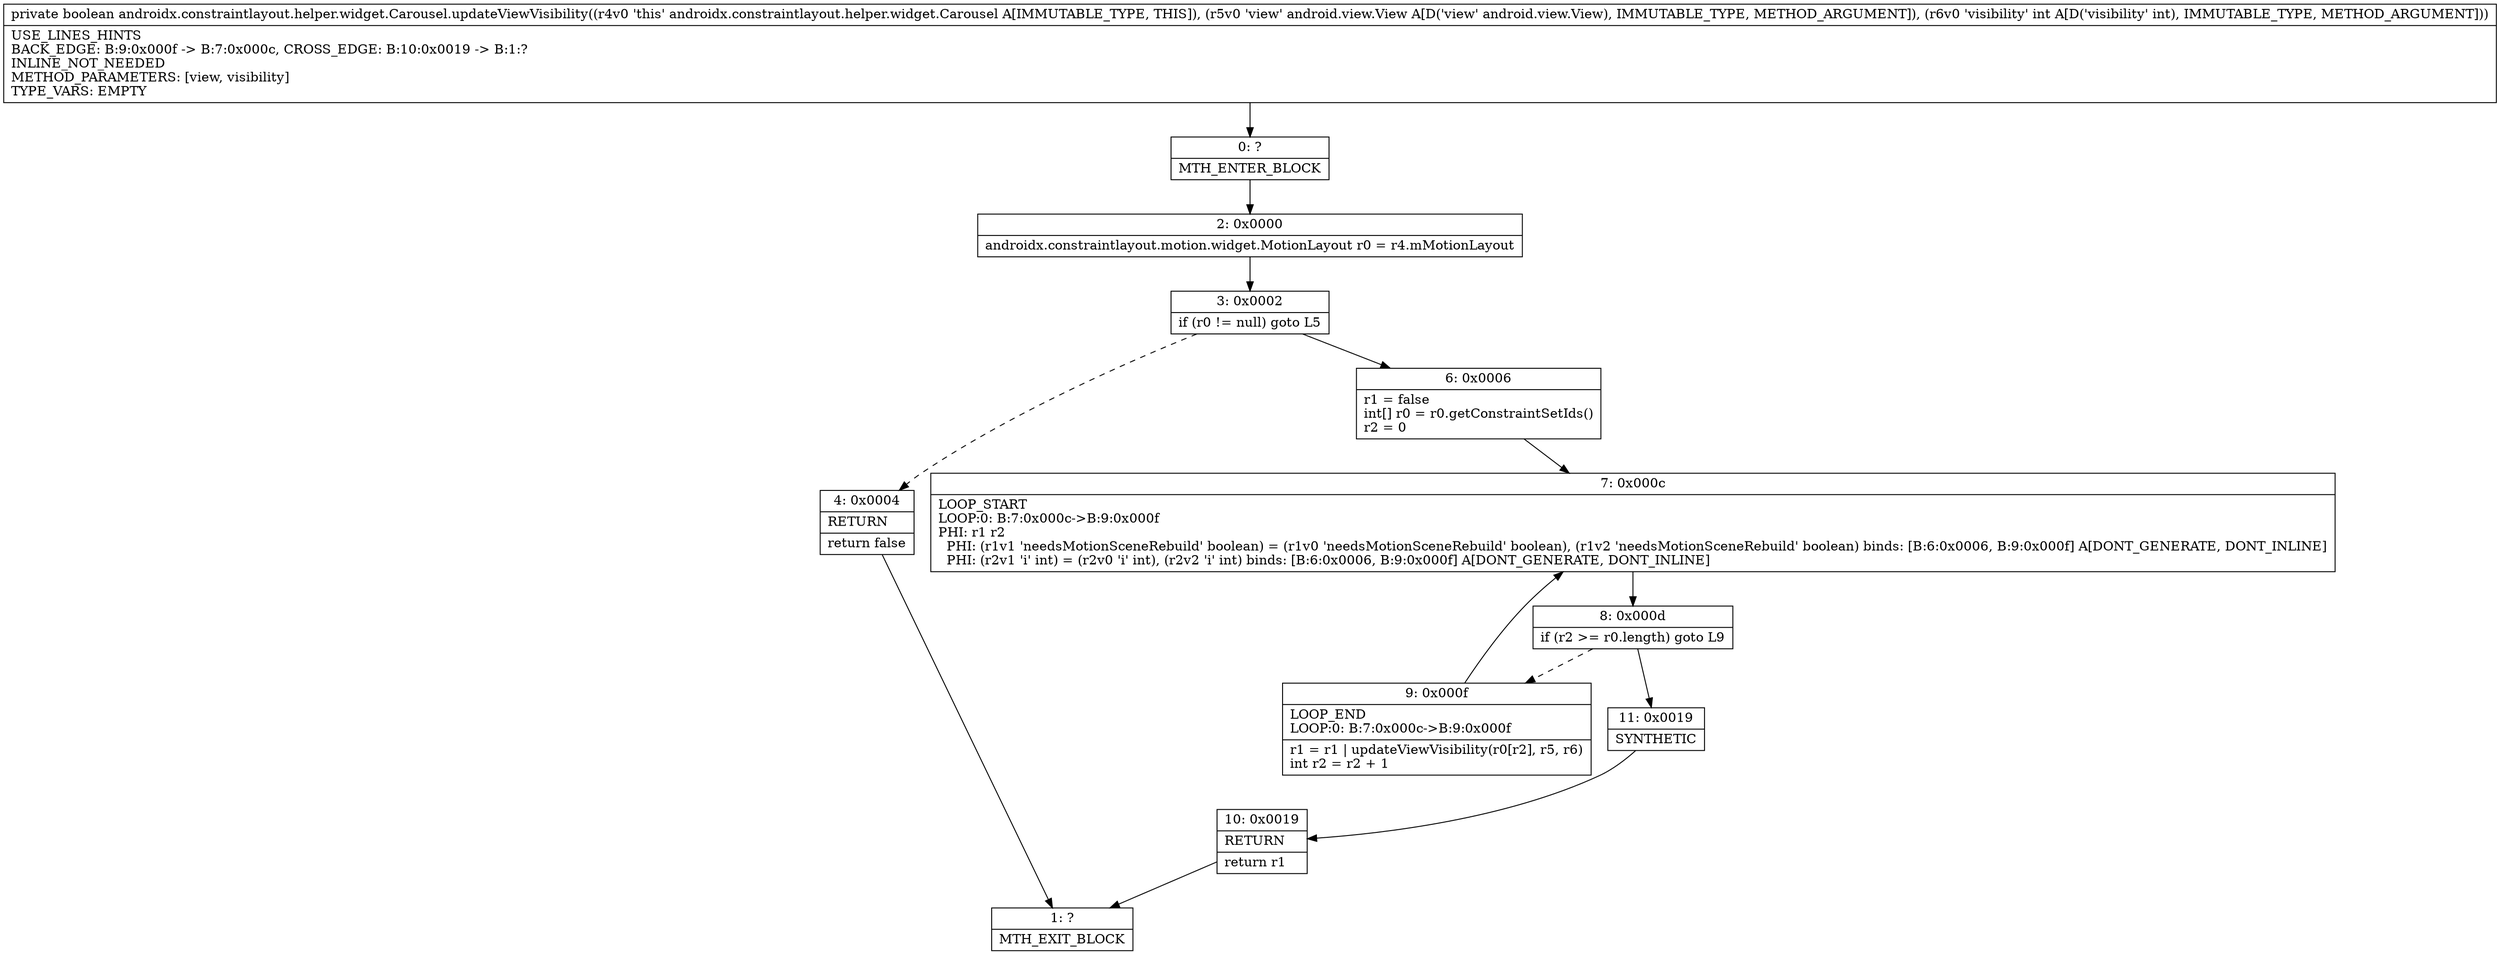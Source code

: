 digraph "CFG forandroidx.constraintlayout.helper.widget.Carousel.updateViewVisibility(Landroid\/view\/View;I)Z" {
Node_0 [shape=record,label="{0\:\ ?|MTH_ENTER_BLOCK\l}"];
Node_2 [shape=record,label="{2\:\ 0x0000|androidx.constraintlayout.motion.widget.MotionLayout r0 = r4.mMotionLayout\l}"];
Node_3 [shape=record,label="{3\:\ 0x0002|if (r0 != null) goto L5\l}"];
Node_4 [shape=record,label="{4\:\ 0x0004|RETURN\l|return false\l}"];
Node_1 [shape=record,label="{1\:\ ?|MTH_EXIT_BLOCK\l}"];
Node_6 [shape=record,label="{6\:\ 0x0006|r1 = false\lint[] r0 = r0.getConstraintSetIds()\lr2 = 0\l}"];
Node_7 [shape=record,label="{7\:\ 0x000c|LOOP_START\lLOOP:0: B:7:0x000c\-\>B:9:0x000f\lPHI: r1 r2 \l  PHI: (r1v1 'needsMotionSceneRebuild' boolean) = (r1v0 'needsMotionSceneRebuild' boolean), (r1v2 'needsMotionSceneRebuild' boolean) binds: [B:6:0x0006, B:9:0x000f] A[DONT_GENERATE, DONT_INLINE]\l  PHI: (r2v1 'i' int) = (r2v0 'i' int), (r2v2 'i' int) binds: [B:6:0x0006, B:9:0x000f] A[DONT_GENERATE, DONT_INLINE]\l}"];
Node_8 [shape=record,label="{8\:\ 0x000d|if (r2 \>= r0.length) goto L9\l}"];
Node_9 [shape=record,label="{9\:\ 0x000f|LOOP_END\lLOOP:0: B:7:0x000c\-\>B:9:0x000f\l|r1 = r1 \| updateViewVisibility(r0[r2], r5, r6)\lint r2 = r2 + 1\l}"];
Node_11 [shape=record,label="{11\:\ 0x0019|SYNTHETIC\l}"];
Node_10 [shape=record,label="{10\:\ 0x0019|RETURN\l|return r1\l}"];
MethodNode[shape=record,label="{private boolean androidx.constraintlayout.helper.widget.Carousel.updateViewVisibility((r4v0 'this' androidx.constraintlayout.helper.widget.Carousel A[IMMUTABLE_TYPE, THIS]), (r5v0 'view' android.view.View A[D('view' android.view.View), IMMUTABLE_TYPE, METHOD_ARGUMENT]), (r6v0 'visibility' int A[D('visibility' int), IMMUTABLE_TYPE, METHOD_ARGUMENT]))  | USE_LINES_HINTS\lBACK_EDGE: B:9:0x000f \-\> B:7:0x000c, CROSS_EDGE: B:10:0x0019 \-\> B:1:?\lINLINE_NOT_NEEDED\lMETHOD_PARAMETERS: [view, visibility]\lTYPE_VARS: EMPTY\l}"];
MethodNode -> Node_0;Node_0 -> Node_2;
Node_2 -> Node_3;
Node_3 -> Node_4[style=dashed];
Node_3 -> Node_6;
Node_4 -> Node_1;
Node_6 -> Node_7;
Node_7 -> Node_8;
Node_8 -> Node_9[style=dashed];
Node_8 -> Node_11;
Node_9 -> Node_7;
Node_11 -> Node_10;
Node_10 -> Node_1;
}

